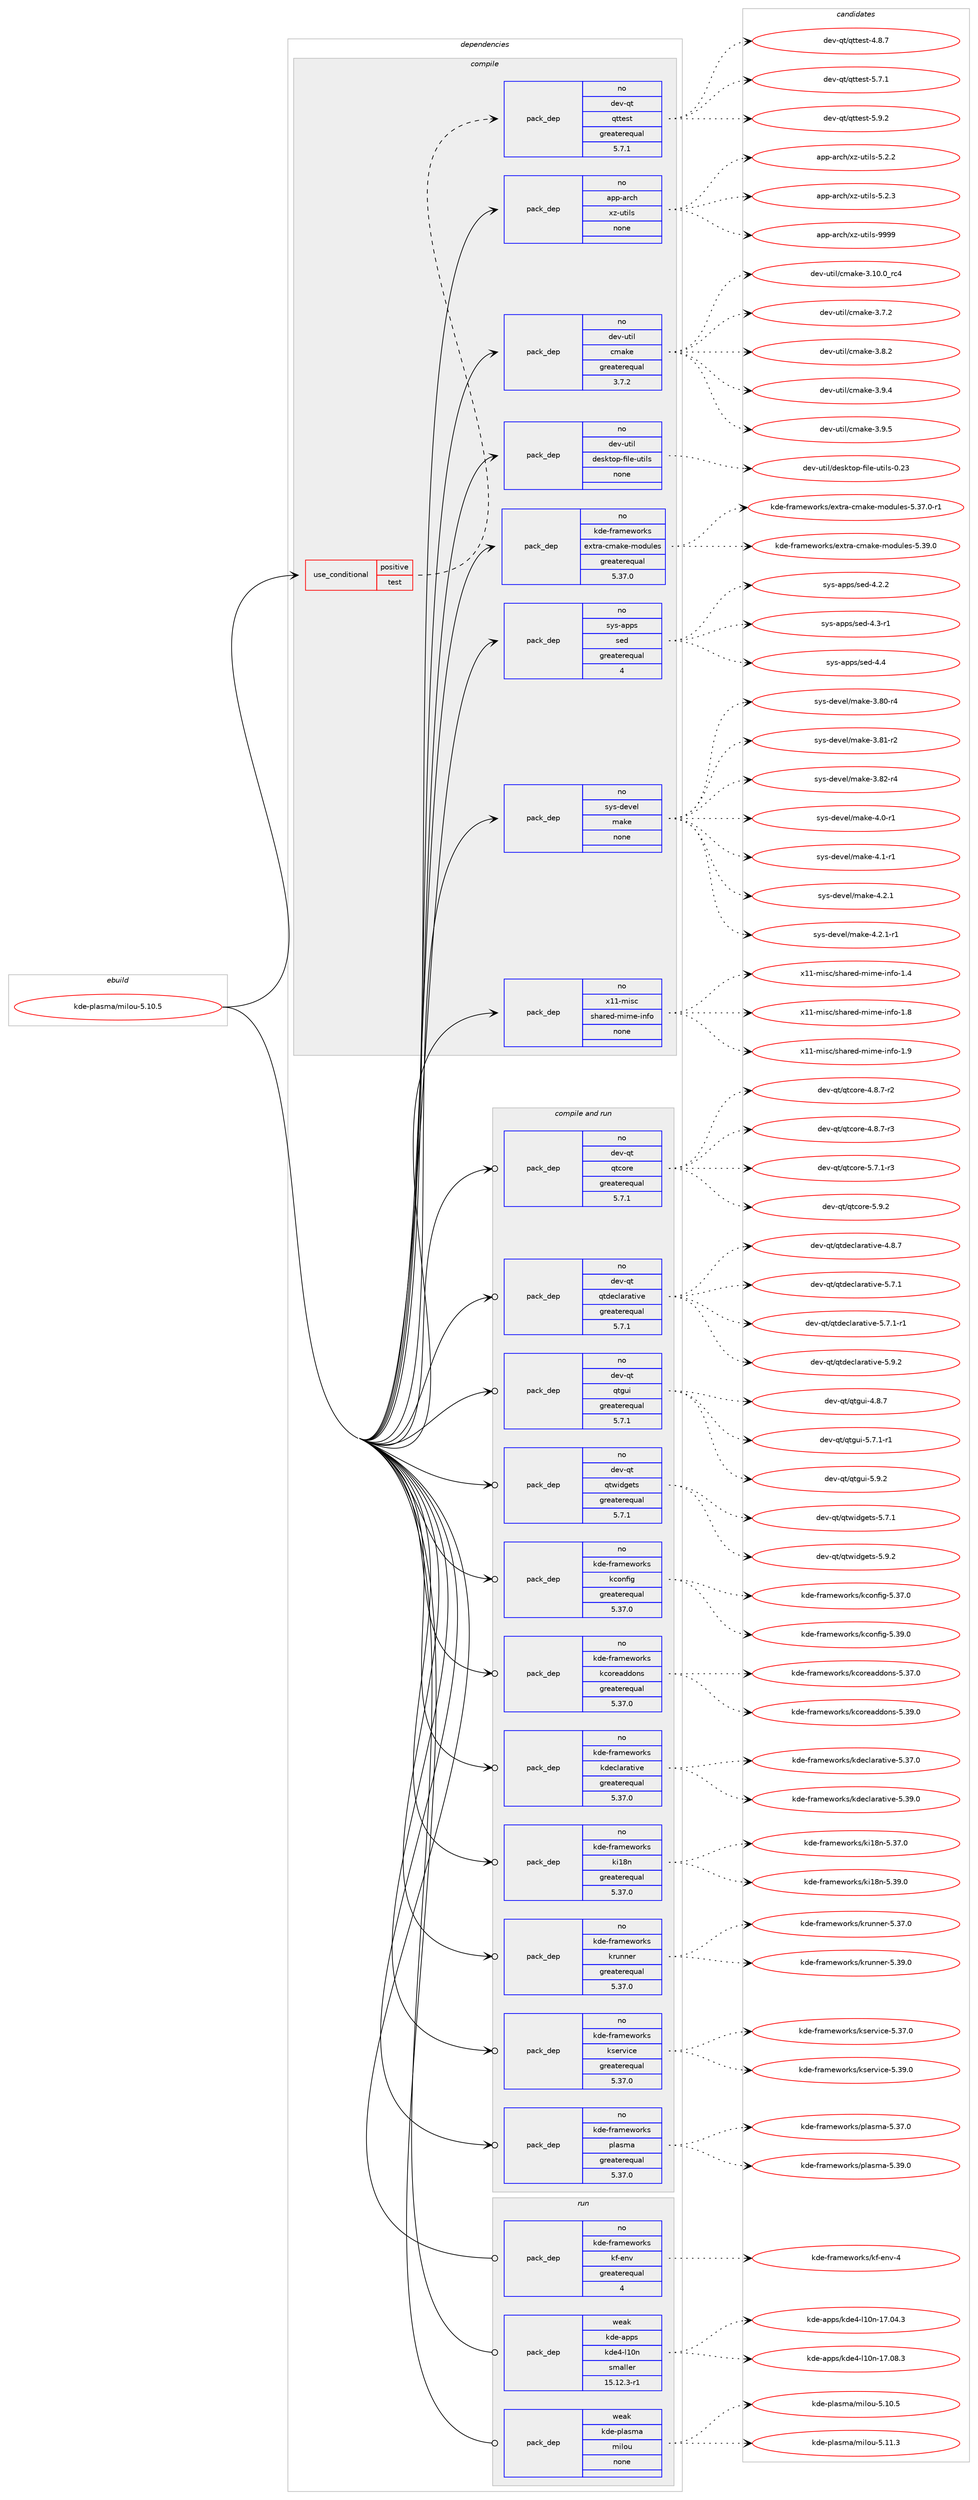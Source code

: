 digraph prolog {

# *************
# Graph options
# *************

newrank=true;
concentrate=true;
compound=true;
graph [rankdir=LR,fontname=Helvetica,fontsize=10,ranksep=1.5];#, ranksep=2.5, nodesep=0.2];
edge  [arrowhead=vee];
node  [fontname=Helvetica,fontsize=10];

# **********
# The ebuild
# **********

subgraph cluster_leftcol {
color=gray;
rank=same;
label=<<i>ebuild</i>>;
id [label="kde-plasma/milou-5.10.5", color=red, width=4, href="../kde-plasma/milou-5.10.5.svg"];
}

# ****************
# The dependencies
# ****************

subgraph cluster_midcol {
color=gray;
label=<<i>dependencies</i>>;
subgraph cluster_compile {
fillcolor="#eeeeee";
style=filled;
label=<<i>compile</i>>;
subgraph cond84526 {
dependency337077 [label=<<TABLE BORDER="0" CELLBORDER="1" CELLSPACING="0" CELLPADDING="4"><TR><TD ROWSPAN="3" CELLPADDING="10">use_conditional</TD></TR><TR><TD>positive</TD></TR><TR><TD>test</TD></TR></TABLE>>, shape=none, color=red];
subgraph pack247528 {
dependency337078 [label=<<TABLE BORDER="0" CELLBORDER="1" CELLSPACING="0" CELLPADDING="4" WIDTH="220"><TR><TD ROWSPAN="6" CELLPADDING="30">pack_dep</TD></TR><TR><TD WIDTH="110">no</TD></TR><TR><TD>dev-qt</TD></TR><TR><TD>qttest</TD></TR><TR><TD>greaterequal</TD></TR><TR><TD>5.7.1</TD></TR></TABLE>>, shape=none, color=blue];
}
dependency337077:e -> dependency337078:w [weight=20,style="dashed",arrowhead="vee"];
}
id:e -> dependency337077:w [weight=20,style="solid",arrowhead="vee"];
subgraph pack247529 {
dependency337079 [label=<<TABLE BORDER="0" CELLBORDER="1" CELLSPACING="0" CELLPADDING="4" WIDTH="220"><TR><TD ROWSPAN="6" CELLPADDING="30">pack_dep</TD></TR><TR><TD WIDTH="110">no</TD></TR><TR><TD>app-arch</TD></TR><TR><TD>xz-utils</TD></TR><TR><TD>none</TD></TR><TR><TD></TD></TR></TABLE>>, shape=none, color=blue];
}
id:e -> dependency337079:w [weight=20,style="solid",arrowhead="vee"];
subgraph pack247530 {
dependency337080 [label=<<TABLE BORDER="0" CELLBORDER="1" CELLSPACING="0" CELLPADDING="4" WIDTH="220"><TR><TD ROWSPAN="6" CELLPADDING="30">pack_dep</TD></TR><TR><TD WIDTH="110">no</TD></TR><TR><TD>dev-util</TD></TR><TR><TD>cmake</TD></TR><TR><TD>greaterequal</TD></TR><TR><TD>3.7.2</TD></TR></TABLE>>, shape=none, color=blue];
}
id:e -> dependency337080:w [weight=20,style="solid",arrowhead="vee"];
subgraph pack247531 {
dependency337081 [label=<<TABLE BORDER="0" CELLBORDER="1" CELLSPACING="0" CELLPADDING="4" WIDTH="220"><TR><TD ROWSPAN="6" CELLPADDING="30">pack_dep</TD></TR><TR><TD WIDTH="110">no</TD></TR><TR><TD>dev-util</TD></TR><TR><TD>desktop-file-utils</TD></TR><TR><TD>none</TD></TR><TR><TD></TD></TR></TABLE>>, shape=none, color=blue];
}
id:e -> dependency337081:w [weight=20,style="solid",arrowhead="vee"];
subgraph pack247532 {
dependency337082 [label=<<TABLE BORDER="0" CELLBORDER="1" CELLSPACING="0" CELLPADDING="4" WIDTH="220"><TR><TD ROWSPAN="6" CELLPADDING="30">pack_dep</TD></TR><TR><TD WIDTH="110">no</TD></TR><TR><TD>kde-frameworks</TD></TR><TR><TD>extra-cmake-modules</TD></TR><TR><TD>greaterequal</TD></TR><TR><TD>5.37.0</TD></TR></TABLE>>, shape=none, color=blue];
}
id:e -> dependency337082:w [weight=20,style="solid",arrowhead="vee"];
subgraph pack247533 {
dependency337083 [label=<<TABLE BORDER="0" CELLBORDER="1" CELLSPACING="0" CELLPADDING="4" WIDTH="220"><TR><TD ROWSPAN="6" CELLPADDING="30">pack_dep</TD></TR><TR><TD WIDTH="110">no</TD></TR><TR><TD>sys-apps</TD></TR><TR><TD>sed</TD></TR><TR><TD>greaterequal</TD></TR><TR><TD>4</TD></TR></TABLE>>, shape=none, color=blue];
}
id:e -> dependency337083:w [weight=20,style="solid",arrowhead="vee"];
subgraph pack247534 {
dependency337084 [label=<<TABLE BORDER="0" CELLBORDER="1" CELLSPACING="0" CELLPADDING="4" WIDTH="220"><TR><TD ROWSPAN="6" CELLPADDING="30">pack_dep</TD></TR><TR><TD WIDTH="110">no</TD></TR><TR><TD>sys-devel</TD></TR><TR><TD>make</TD></TR><TR><TD>none</TD></TR><TR><TD></TD></TR></TABLE>>, shape=none, color=blue];
}
id:e -> dependency337084:w [weight=20,style="solid",arrowhead="vee"];
subgraph pack247535 {
dependency337085 [label=<<TABLE BORDER="0" CELLBORDER="1" CELLSPACING="0" CELLPADDING="4" WIDTH="220"><TR><TD ROWSPAN="6" CELLPADDING="30">pack_dep</TD></TR><TR><TD WIDTH="110">no</TD></TR><TR><TD>x11-misc</TD></TR><TR><TD>shared-mime-info</TD></TR><TR><TD>none</TD></TR><TR><TD></TD></TR></TABLE>>, shape=none, color=blue];
}
id:e -> dependency337085:w [weight=20,style="solid",arrowhead="vee"];
}
subgraph cluster_compileandrun {
fillcolor="#eeeeee";
style=filled;
label=<<i>compile and run</i>>;
subgraph pack247536 {
dependency337086 [label=<<TABLE BORDER="0" CELLBORDER="1" CELLSPACING="0" CELLPADDING="4" WIDTH="220"><TR><TD ROWSPAN="6" CELLPADDING="30">pack_dep</TD></TR><TR><TD WIDTH="110">no</TD></TR><TR><TD>dev-qt</TD></TR><TR><TD>qtcore</TD></TR><TR><TD>greaterequal</TD></TR><TR><TD>5.7.1</TD></TR></TABLE>>, shape=none, color=blue];
}
id:e -> dependency337086:w [weight=20,style="solid",arrowhead="odotvee"];
subgraph pack247537 {
dependency337087 [label=<<TABLE BORDER="0" CELLBORDER="1" CELLSPACING="0" CELLPADDING="4" WIDTH="220"><TR><TD ROWSPAN="6" CELLPADDING="30">pack_dep</TD></TR><TR><TD WIDTH="110">no</TD></TR><TR><TD>dev-qt</TD></TR><TR><TD>qtdeclarative</TD></TR><TR><TD>greaterequal</TD></TR><TR><TD>5.7.1</TD></TR></TABLE>>, shape=none, color=blue];
}
id:e -> dependency337087:w [weight=20,style="solid",arrowhead="odotvee"];
subgraph pack247538 {
dependency337088 [label=<<TABLE BORDER="0" CELLBORDER="1" CELLSPACING="0" CELLPADDING="4" WIDTH="220"><TR><TD ROWSPAN="6" CELLPADDING="30">pack_dep</TD></TR><TR><TD WIDTH="110">no</TD></TR><TR><TD>dev-qt</TD></TR><TR><TD>qtgui</TD></TR><TR><TD>greaterequal</TD></TR><TR><TD>5.7.1</TD></TR></TABLE>>, shape=none, color=blue];
}
id:e -> dependency337088:w [weight=20,style="solid",arrowhead="odotvee"];
subgraph pack247539 {
dependency337089 [label=<<TABLE BORDER="0" CELLBORDER="1" CELLSPACING="0" CELLPADDING="4" WIDTH="220"><TR><TD ROWSPAN="6" CELLPADDING="30">pack_dep</TD></TR><TR><TD WIDTH="110">no</TD></TR><TR><TD>dev-qt</TD></TR><TR><TD>qtwidgets</TD></TR><TR><TD>greaterequal</TD></TR><TR><TD>5.7.1</TD></TR></TABLE>>, shape=none, color=blue];
}
id:e -> dependency337089:w [weight=20,style="solid",arrowhead="odotvee"];
subgraph pack247540 {
dependency337090 [label=<<TABLE BORDER="0" CELLBORDER="1" CELLSPACING="0" CELLPADDING="4" WIDTH="220"><TR><TD ROWSPAN="6" CELLPADDING="30">pack_dep</TD></TR><TR><TD WIDTH="110">no</TD></TR><TR><TD>kde-frameworks</TD></TR><TR><TD>kconfig</TD></TR><TR><TD>greaterequal</TD></TR><TR><TD>5.37.0</TD></TR></TABLE>>, shape=none, color=blue];
}
id:e -> dependency337090:w [weight=20,style="solid",arrowhead="odotvee"];
subgraph pack247541 {
dependency337091 [label=<<TABLE BORDER="0" CELLBORDER="1" CELLSPACING="0" CELLPADDING="4" WIDTH="220"><TR><TD ROWSPAN="6" CELLPADDING="30">pack_dep</TD></TR><TR><TD WIDTH="110">no</TD></TR><TR><TD>kde-frameworks</TD></TR><TR><TD>kcoreaddons</TD></TR><TR><TD>greaterequal</TD></TR><TR><TD>5.37.0</TD></TR></TABLE>>, shape=none, color=blue];
}
id:e -> dependency337091:w [weight=20,style="solid",arrowhead="odotvee"];
subgraph pack247542 {
dependency337092 [label=<<TABLE BORDER="0" CELLBORDER="1" CELLSPACING="0" CELLPADDING="4" WIDTH="220"><TR><TD ROWSPAN="6" CELLPADDING="30">pack_dep</TD></TR><TR><TD WIDTH="110">no</TD></TR><TR><TD>kde-frameworks</TD></TR><TR><TD>kdeclarative</TD></TR><TR><TD>greaterequal</TD></TR><TR><TD>5.37.0</TD></TR></TABLE>>, shape=none, color=blue];
}
id:e -> dependency337092:w [weight=20,style="solid",arrowhead="odotvee"];
subgraph pack247543 {
dependency337093 [label=<<TABLE BORDER="0" CELLBORDER="1" CELLSPACING="0" CELLPADDING="4" WIDTH="220"><TR><TD ROWSPAN="6" CELLPADDING="30">pack_dep</TD></TR><TR><TD WIDTH="110">no</TD></TR><TR><TD>kde-frameworks</TD></TR><TR><TD>ki18n</TD></TR><TR><TD>greaterequal</TD></TR><TR><TD>5.37.0</TD></TR></TABLE>>, shape=none, color=blue];
}
id:e -> dependency337093:w [weight=20,style="solid",arrowhead="odotvee"];
subgraph pack247544 {
dependency337094 [label=<<TABLE BORDER="0" CELLBORDER="1" CELLSPACING="0" CELLPADDING="4" WIDTH="220"><TR><TD ROWSPAN="6" CELLPADDING="30">pack_dep</TD></TR><TR><TD WIDTH="110">no</TD></TR><TR><TD>kde-frameworks</TD></TR><TR><TD>krunner</TD></TR><TR><TD>greaterequal</TD></TR><TR><TD>5.37.0</TD></TR></TABLE>>, shape=none, color=blue];
}
id:e -> dependency337094:w [weight=20,style="solid",arrowhead="odotvee"];
subgraph pack247545 {
dependency337095 [label=<<TABLE BORDER="0" CELLBORDER="1" CELLSPACING="0" CELLPADDING="4" WIDTH="220"><TR><TD ROWSPAN="6" CELLPADDING="30">pack_dep</TD></TR><TR><TD WIDTH="110">no</TD></TR><TR><TD>kde-frameworks</TD></TR><TR><TD>kservice</TD></TR><TR><TD>greaterequal</TD></TR><TR><TD>5.37.0</TD></TR></TABLE>>, shape=none, color=blue];
}
id:e -> dependency337095:w [weight=20,style="solid",arrowhead="odotvee"];
subgraph pack247546 {
dependency337096 [label=<<TABLE BORDER="0" CELLBORDER="1" CELLSPACING="0" CELLPADDING="4" WIDTH="220"><TR><TD ROWSPAN="6" CELLPADDING="30">pack_dep</TD></TR><TR><TD WIDTH="110">no</TD></TR><TR><TD>kde-frameworks</TD></TR><TR><TD>plasma</TD></TR><TR><TD>greaterequal</TD></TR><TR><TD>5.37.0</TD></TR></TABLE>>, shape=none, color=blue];
}
id:e -> dependency337096:w [weight=20,style="solid",arrowhead="odotvee"];
}
subgraph cluster_run {
fillcolor="#eeeeee";
style=filled;
label=<<i>run</i>>;
subgraph pack247547 {
dependency337097 [label=<<TABLE BORDER="0" CELLBORDER="1" CELLSPACING="0" CELLPADDING="4" WIDTH="220"><TR><TD ROWSPAN="6" CELLPADDING="30">pack_dep</TD></TR><TR><TD WIDTH="110">no</TD></TR><TR><TD>kde-frameworks</TD></TR><TR><TD>kf-env</TD></TR><TR><TD>greaterequal</TD></TR><TR><TD>4</TD></TR></TABLE>>, shape=none, color=blue];
}
id:e -> dependency337097:w [weight=20,style="solid",arrowhead="odot"];
subgraph pack247548 {
dependency337098 [label=<<TABLE BORDER="0" CELLBORDER="1" CELLSPACING="0" CELLPADDING="4" WIDTH="220"><TR><TD ROWSPAN="6" CELLPADDING="30">pack_dep</TD></TR><TR><TD WIDTH="110">weak</TD></TR><TR><TD>kde-apps</TD></TR><TR><TD>kde4-l10n</TD></TR><TR><TD>smaller</TD></TR><TR><TD>15.12.3-r1</TD></TR></TABLE>>, shape=none, color=blue];
}
id:e -> dependency337098:w [weight=20,style="solid",arrowhead="odot"];
subgraph pack247549 {
dependency337099 [label=<<TABLE BORDER="0" CELLBORDER="1" CELLSPACING="0" CELLPADDING="4" WIDTH="220"><TR><TD ROWSPAN="6" CELLPADDING="30">pack_dep</TD></TR><TR><TD WIDTH="110">weak</TD></TR><TR><TD>kde-plasma</TD></TR><TR><TD>milou</TD></TR><TR><TD>none</TD></TR><TR><TD></TD></TR></TABLE>>, shape=none, color=blue];
}
id:e -> dependency337099:w [weight=20,style="solid",arrowhead="odot"];
}
}

# **************
# The candidates
# **************

subgraph cluster_choices {
rank=same;
color=gray;
label=<<i>candidates</i>>;

subgraph choice247528 {
color=black;
nodesep=1;
choice1001011184511311647113116116101115116455246564655 [label="dev-qt/qttest-4.8.7", color=red, width=4,href="../dev-qt/qttest-4.8.7.svg"];
choice1001011184511311647113116116101115116455346554649 [label="dev-qt/qttest-5.7.1", color=red, width=4,href="../dev-qt/qttest-5.7.1.svg"];
choice1001011184511311647113116116101115116455346574650 [label="dev-qt/qttest-5.9.2", color=red, width=4,href="../dev-qt/qttest-5.9.2.svg"];
dependency337078:e -> choice1001011184511311647113116116101115116455246564655:w [style=dotted,weight="100"];
dependency337078:e -> choice1001011184511311647113116116101115116455346554649:w [style=dotted,weight="100"];
dependency337078:e -> choice1001011184511311647113116116101115116455346574650:w [style=dotted,weight="100"];
}
subgraph choice247529 {
color=black;
nodesep=1;
choice971121124597114991044712012245117116105108115455346504650 [label="app-arch/xz-utils-5.2.2", color=red, width=4,href="../app-arch/xz-utils-5.2.2.svg"];
choice971121124597114991044712012245117116105108115455346504651 [label="app-arch/xz-utils-5.2.3", color=red, width=4,href="../app-arch/xz-utils-5.2.3.svg"];
choice9711211245971149910447120122451171161051081154557575757 [label="app-arch/xz-utils-9999", color=red, width=4,href="../app-arch/xz-utils-9999.svg"];
dependency337079:e -> choice971121124597114991044712012245117116105108115455346504650:w [style=dotted,weight="100"];
dependency337079:e -> choice971121124597114991044712012245117116105108115455346504651:w [style=dotted,weight="100"];
dependency337079:e -> choice9711211245971149910447120122451171161051081154557575757:w [style=dotted,weight="100"];
}
subgraph choice247530 {
color=black;
nodesep=1;
choice1001011184511711610510847991099710710145514649484648951149952 [label="dev-util/cmake-3.10.0_rc4", color=red, width=4,href="../dev-util/cmake-3.10.0_rc4.svg"];
choice10010111845117116105108479910997107101455146554650 [label="dev-util/cmake-3.7.2", color=red, width=4,href="../dev-util/cmake-3.7.2.svg"];
choice10010111845117116105108479910997107101455146564650 [label="dev-util/cmake-3.8.2", color=red, width=4,href="../dev-util/cmake-3.8.2.svg"];
choice10010111845117116105108479910997107101455146574652 [label="dev-util/cmake-3.9.4", color=red, width=4,href="../dev-util/cmake-3.9.4.svg"];
choice10010111845117116105108479910997107101455146574653 [label="dev-util/cmake-3.9.5", color=red, width=4,href="../dev-util/cmake-3.9.5.svg"];
dependency337080:e -> choice1001011184511711610510847991099710710145514649484648951149952:w [style=dotted,weight="100"];
dependency337080:e -> choice10010111845117116105108479910997107101455146554650:w [style=dotted,weight="100"];
dependency337080:e -> choice10010111845117116105108479910997107101455146564650:w [style=dotted,weight="100"];
dependency337080:e -> choice10010111845117116105108479910997107101455146574652:w [style=dotted,weight="100"];
dependency337080:e -> choice10010111845117116105108479910997107101455146574653:w [style=dotted,weight="100"];
}
subgraph choice247531 {
color=black;
nodesep=1;
choice100101118451171161051084710010111510711611111245102105108101451171161051081154548465051 [label="dev-util/desktop-file-utils-0.23", color=red, width=4,href="../dev-util/desktop-file-utils-0.23.svg"];
dependency337081:e -> choice100101118451171161051084710010111510711611111245102105108101451171161051081154548465051:w [style=dotted,weight="100"];
}
subgraph choice247532 {
color=black;
nodesep=1;
choice1071001014510211497109101119111114107115471011201161149745991099710710145109111100117108101115455346515546484511449 [label="kde-frameworks/extra-cmake-modules-5.37.0-r1", color=red, width=4,href="../kde-frameworks/extra-cmake-modules-5.37.0-r1.svg"];
choice107100101451021149710910111911111410711547101120116114974599109971071014510911110011710810111545534651574648 [label="kde-frameworks/extra-cmake-modules-5.39.0", color=red, width=4,href="../kde-frameworks/extra-cmake-modules-5.39.0.svg"];
dependency337082:e -> choice1071001014510211497109101119111114107115471011201161149745991099710710145109111100117108101115455346515546484511449:w [style=dotted,weight="100"];
dependency337082:e -> choice107100101451021149710910111911111410711547101120116114974599109971071014510911110011710810111545534651574648:w [style=dotted,weight="100"];
}
subgraph choice247533 {
color=black;
nodesep=1;
choice115121115459711211211547115101100455246504650 [label="sys-apps/sed-4.2.2", color=red, width=4,href="../sys-apps/sed-4.2.2.svg"];
choice115121115459711211211547115101100455246514511449 [label="sys-apps/sed-4.3-r1", color=red, width=4,href="../sys-apps/sed-4.3-r1.svg"];
choice11512111545971121121154711510110045524652 [label="sys-apps/sed-4.4", color=red, width=4,href="../sys-apps/sed-4.4.svg"];
dependency337083:e -> choice115121115459711211211547115101100455246504650:w [style=dotted,weight="100"];
dependency337083:e -> choice115121115459711211211547115101100455246514511449:w [style=dotted,weight="100"];
dependency337083:e -> choice11512111545971121121154711510110045524652:w [style=dotted,weight="100"];
}
subgraph choice247534 {
color=black;
nodesep=1;
choice11512111545100101118101108471099710710145514656484511452 [label="sys-devel/make-3.80-r4", color=red, width=4,href="../sys-devel/make-3.80-r4.svg"];
choice11512111545100101118101108471099710710145514656494511450 [label="sys-devel/make-3.81-r2", color=red, width=4,href="../sys-devel/make-3.81-r2.svg"];
choice11512111545100101118101108471099710710145514656504511452 [label="sys-devel/make-3.82-r4", color=red, width=4,href="../sys-devel/make-3.82-r4.svg"];
choice115121115451001011181011084710997107101455246484511449 [label="sys-devel/make-4.0-r1", color=red, width=4,href="../sys-devel/make-4.0-r1.svg"];
choice115121115451001011181011084710997107101455246494511449 [label="sys-devel/make-4.1-r1", color=red, width=4,href="../sys-devel/make-4.1-r1.svg"];
choice115121115451001011181011084710997107101455246504649 [label="sys-devel/make-4.2.1", color=red, width=4,href="../sys-devel/make-4.2.1.svg"];
choice1151211154510010111810110847109971071014552465046494511449 [label="sys-devel/make-4.2.1-r1", color=red, width=4,href="../sys-devel/make-4.2.1-r1.svg"];
dependency337084:e -> choice11512111545100101118101108471099710710145514656484511452:w [style=dotted,weight="100"];
dependency337084:e -> choice11512111545100101118101108471099710710145514656494511450:w [style=dotted,weight="100"];
dependency337084:e -> choice11512111545100101118101108471099710710145514656504511452:w [style=dotted,weight="100"];
dependency337084:e -> choice115121115451001011181011084710997107101455246484511449:w [style=dotted,weight="100"];
dependency337084:e -> choice115121115451001011181011084710997107101455246494511449:w [style=dotted,weight="100"];
dependency337084:e -> choice115121115451001011181011084710997107101455246504649:w [style=dotted,weight="100"];
dependency337084:e -> choice1151211154510010111810110847109971071014552465046494511449:w [style=dotted,weight="100"];
}
subgraph choice247535 {
color=black;
nodesep=1;
choice120494945109105115994711510497114101100451091051091014510511010211145494652 [label="x11-misc/shared-mime-info-1.4", color=red, width=4,href="../x11-misc/shared-mime-info-1.4.svg"];
choice120494945109105115994711510497114101100451091051091014510511010211145494656 [label="x11-misc/shared-mime-info-1.8", color=red, width=4,href="../x11-misc/shared-mime-info-1.8.svg"];
choice120494945109105115994711510497114101100451091051091014510511010211145494657 [label="x11-misc/shared-mime-info-1.9", color=red, width=4,href="../x11-misc/shared-mime-info-1.9.svg"];
dependency337085:e -> choice120494945109105115994711510497114101100451091051091014510511010211145494652:w [style=dotted,weight="100"];
dependency337085:e -> choice120494945109105115994711510497114101100451091051091014510511010211145494656:w [style=dotted,weight="100"];
dependency337085:e -> choice120494945109105115994711510497114101100451091051091014510511010211145494657:w [style=dotted,weight="100"];
}
subgraph choice247536 {
color=black;
nodesep=1;
choice1001011184511311647113116991111141014552465646554511450 [label="dev-qt/qtcore-4.8.7-r2", color=red, width=4,href="../dev-qt/qtcore-4.8.7-r2.svg"];
choice1001011184511311647113116991111141014552465646554511451 [label="dev-qt/qtcore-4.8.7-r3", color=red, width=4,href="../dev-qt/qtcore-4.8.7-r3.svg"];
choice1001011184511311647113116991111141014553465546494511451 [label="dev-qt/qtcore-5.7.1-r3", color=red, width=4,href="../dev-qt/qtcore-5.7.1-r3.svg"];
choice100101118451131164711311699111114101455346574650 [label="dev-qt/qtcore-5.9.2", color=red, width=4,href="../dev-qt/qtcore-5.9.2.svg"];
dependency337086:e -> choice1001011184511311647113116991111141014552465646554511450:w [style=dotted,weight="100"];
dependency337086:e -> choice1001011184511311647113116991111141014552465646554511451:w [style=dotted,weight="100"];
dependency337086:e -> choice1001011184511311647113116991111141014553465546494511451:w [style=dotted,weight="100"];
dependency337086:e -> choice100101118451131164711311699111114101455346574650:w [style=dotted,weight="100"];
}
subgraph choice247537 {
color=black;
nodesep=1;
choice1001011184511311647113116100101991089711497116105118101455246564655 [label="dev-qt/qtdeclarative-4.8.7", color=red, width=4,href="../dev-qt/qtdeclarative-4.8.7.svg"];
choice1001011184511311647113116100101991089711497116105118101455346554649 [label="dev-qt/qtdeclarative-5.7.1", color=red, width=4,href="../dev-qt/qtdeclarative-5.7.1.svg"];
choice10010111845113116471131161001019910897114971161051181014553465546494511449 [label="dev-qt/qtdeclarative-5.7.1-r1", color=red, width=4,href="../dev-qt/qtdeclarative-5.7.1-r1.svg"];
choice1001011184511311647113116100101991089711497116105118101455346574650 [label="dev-qt/qtdeclarative-5.9.2", color=red, width=4,href="../dev-qt/qtdeclarative-5.9.2.svg"];
dependency337087:e -> choice1001011184511311647113116100101991089711497116105118101455246564655:w [style=dotted,weight="100"];
dependency337087:e -> choice1001011184511311647113116100101991089711497116105118101455346554649:w [style=dotted,weight="100"];
dependency337087:e -> choice10010111845113116471131161001019910897114971161051181014553465546494511449:w [style=dotted,weight="100"];
dependency337087:e -> choice1001011184511311647113116100101991089711497116105118101455346574650:w [style=dotted,weight="100"];
}
subgraph choice247538 {
color=black;
nodesep=1;
choice1001011184511311647113116103117105455246564655 [label="dev-qt/qtgui-4.8.7", color=red, width=4,href="../dev-qt/qtgui-4.8.7.svg"];
choice10010111845113116471131161031171054553465546494511449 [label="dev-qt/qtgui-5.7.1-r1", color=red, width=4,href="../dev-qt/qtgui-5.7.1-r1.svg"];
choice1001011184511311647113116103117105455346574650 [label="dev-qt/qtgui-5.9.2", color=red, width=4,href="../dev-qt/qtgui-5.9.2.svg"];
dependency337088:e -> choice1001011184511311647113116103117105455246564655:w [style=dotted,weight="100"];
dependency337088:e -> choice10010111845113116471131161031171054553465546494511449:w [style=dotted,weight="100"];
dependency337088:e -> choice1001011184511311647113116103117105455346574650:w [style=dotted,weight="100"];
}
subgraph choice247539 {
color=black;
nodesep=1;
choice1001011184511311647113116119105100103101116115455346554649 [label="dev-qt/qtwidgets-5.7.1", color=red, width=4,href="../dev-qt/qtwidgets-5.7.1.svg"];
choice1001011184511311647113116119105100103101116115455346574650 [label="dev-qt/qtwidgets-5.9.2", color=red, width=4,href="../dev-qt/qtwidgets-5.9.2.svg"];
dependency337089:e -> choice1001011184511311647113116119105100103101116115455346554649:w [style=dotted,weight="100"];
dependency337089:e -> choice1001011184511311647113116119105100103101116115455346574650:w [style=dotted,weight="100"];
}
subgraph choice247540 {
color=black;
nodesep=1;
choice1071001014510211497109101119111114107115471079911111010210510345534651554648 [label="kde-frameworks/kconfig-5.37.0", color=red, width=4,href="../kde-frameworks/kconfig-5.37.0.svg"];
choice1071001014510211497109101119111114107115471079911111010210510345534651574648 [label="kde-frameworks/kconfig-5.39.0", color=red, width=4,href="../kde-frameworks/kconfig-5.39.0.svg"];
dependency337090:e -> choice1071001014510211497109101119111114107115471079911111010210510345534651554648:w [style=dotted,weight="100"];
dependency337090:e -> choice1071001014510211497109101119111114107115471079911111010210510345534651574648:w [style=dotted,weight="100"];
}
subgraph choice247541 {
color=black;
nodesep=1;
choice107100101451021149710910111911111410711547107991111141019710010011111011545534651554648 [label="kde-frameworks/kcoreaddons-5.37.0", color=red, width=4,href="../kde-frameworks/kcoreaddons-5.37.0.svg"];
choice107100101451021149710910111911111410711547107991111141019710010011111011545534651574648 [label="kde-frameworks/kcoreaddons-5.39.0", color=red, width=4,href="../kde-frameworks/kcoreaddons-5.39.0.svg"];
dependency337091:e -> choice107100101451021149710910111911111410711547107991111141019710010011111011545534651554648:w [style=dotted,weight="100"];
dependency337091:e -> choice107100101451021149710910111911111410711547107991111141019710010011111011545534651574648:w [style=dotted,weight="100"];
}
subgraph choice247542 {
color=black;
nodesep=1;
choice10710010145102114971091011191111141071154710710010199108971149711610511810145534651554648 [label="kde-frameworks/kdeclarative-5.37.0", color=red, width=4,href="../kde-frameworks/kdeclarative-5.37.0.svg"];
choice10710010145102114971091011191111141071154710710010199108971149711610511810145534651574648 [label="kde-frameworks/kdeclarative-5.39.0", color=red, width=4,href="../kde-frameworks/kdeclarative-5.39.0.svg"];
dependency337092:e -> choice10710010145102114971091011191111141071154710710010199108971149711610511810145534651554648:w [style=dotted,weight="100"];
dependency337092:e -> choice10710010145102114971091011191111141071154710710010199108971149711610511810145534651574648:w [style=dotted,weight="100"];
}
subgraph choice247543 {
color=black;
nodesep=1;
choice107100101451021149710910111911111410711547107105495611045534651554648 [label="kde-frameworks/ki18n-5.37.0", color=red, width=4,href="../kde-frameworks/ki18n-5.37.0.svg"];
choice107100101451021149710910111911111410711547107105495611045534651574648 [label="kde-frameworks/ki18n-5.39.0", color=red, width=4,href="../kde-frameworks/ki18n-5.39.0.svg"];
dependency337093:e -> choice107100101451021149710910111911111410711547107105495611045534651554648:w [style=dotted,weight="100"];
dependency337093:e -> choice107100101451021149710910111911111410711547107105495611045534651574648:w [style=dotted,weight="100"];
}
subgraph choice247544 {
color=black;
nodesep=1;
choice10710010145102114971091011191111141071154710711411711011010111445534651554648 [label="kde-frameworks/krunner-5.37.0", color=red, width=4,href="../kde-frameworks/krunner-5.37.0.svg"];
choice10710010145102114971091011191111141071154710711411711011010111445534651574648 [label="kde-frameworks/krunner-5.39.0", color=red, width=4,href="../kde-frameworks/krunner-5.39.0.svg"];
dependency337094:e -> choice10710010145102114971091011191111141071154710711411711011010111445534651554648:w [style=dotted,weight="100"];
dependency337094:e -> choice10710010145102114971091011191111141071154710711411711011010111445534651574648:w [style=dotted,weight="100"];
}
subgraph choice247545 {
color=black;
nodesep=1;
choice1071001014510211497109101119111114107115471071151011141181059910145534651554648 [label="kde-frameworks/kservice-5.37.0", color=red, width=4,href="../kde-frameworks/kservice-5.37.0.svg"];
choice1071001014510211497109101119111114107115471071151011141181059910145534651574648 [label="kde-frameworks/kservice-5.39.0", color=red, width=4,href="../kde-frameworks/kservice-5.39.0.svg"];
dependency337095:e -> choice1071001014510211497109101119111114107115471071151011141181059910145534651554648:w [style=dotted,weight="100"];
dependency337095:e -> choice1071001014510211497109101119111114107115471071151011141181059910145534651574648:w [style=dotted,weight="100"];
}
subgraph choice247546 {
color=black;
nodesep=1;
choice107100101451021149710910111911111410711547112108971151099745534651554648 [label="kde-frameworks/plasma-5.37.0", color=red, width=4,href="../kde-frameworks/plasma-5.37.0.svg"];
choice107100101451021149710910111911111410711547112108971151099745534651574648 [label="kde-frameworks/plasma-5.39.0", color=red, width=4,href="../kde-frameworks/plasma-5.39.0.svg"];
dependency337096:e -> choice107100101451021149710910111911111410711547112108971151099745534651554648:w [style=dotted,weight="100"];
dependency337096:e -> choice107100101451021149710910111911111410711547112108971151099745534651574648:w [style=dotted,weight="100"];
}
subgraph choice247547 {
color=black;
nodesep=1;
choice107100101451021149710910111911111410711547107102451011101184552 [label="kde-frameworks/kf-env-4", color=red, width=4,href="../kde-frameworks/kf-env-4.svg"];
dependency337097:e -> choice107100101451021149710910111911111410711547107102451011101184552:w [style=dotted,weight="100"];
}
subgraph choice247548 {
color=black;
nodesep=1;
choice107100101459711211211547107100101524510849481104549554648524651 [label="kde-apps/kde4-l10n-17.04.3", color=red, width=4,href="../kde-apps/kde4-l10n-17.04.3.svg"];
choice107100101459711211211547107100101524510849481104549554648564651 [label="kde-apps/kde4-l10n-17.08.3", color=red, width=4,href="../kde-apps/kde4-l10n-17.08.3.svg"];
dependency337098:e -> choice107100101459711211211547107100101524510849481104549554648524651:w [style=dotted,weight="100"];
dependency337098:e -> choice107100101459711211211547107100101524510849481104549554648564651:w [style=dotted,weight="100"];
}
subgraph choice247549 {
color=black;
nodesep=1;
choice1071001014511210897115109974710910510811111745534649484653 [label="kde-plasma/milou-5.10.5", color=red, width=4,href="../kde-plasma/milou-5.10.5.svg"];
choice1071001014511210897115109974710910510811111745534649494651 [label="kde-plasma/milou-5.11.3", color=red, width=4,href="../kde-plasma/milou-5.11.3.svg"];
dependency337099:e -> choice1071001014511210897115109974710910510811111745534649484653:w [style=dotted,weight="100"];
dependency337099:e -> choice1071001014511210897115109974710910510811111745534649494651:w [style=dotted,weight="100"];
}
}

}
